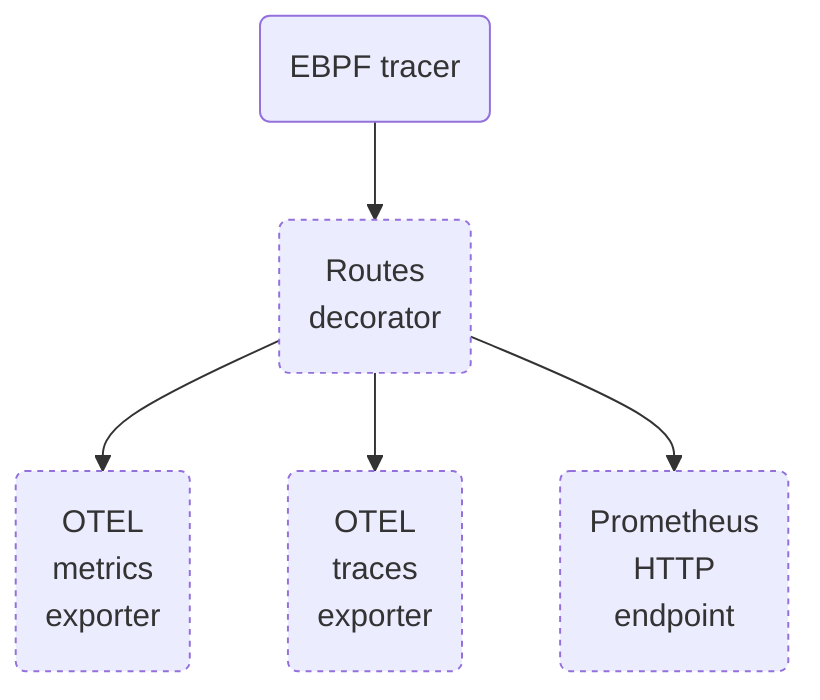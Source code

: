 flowchart TD
    EBPF(EBPF tracer) --> ROUT(Routes<br/>decorator)

    ROUT --> OTELM(OTEL<br/> metrics<br/> exporter)
    ROUT --> OTELT(OTEL<br/> traces<br/> exporter)
    ROUT --> PROM(Prometheus<br/>HTTP<br/>endpoint)
    style ROUT stroke-dasharray: 3 3;
    style OTELM stroke-dasharray: 3 3;
    style OTELT stroke-dasharray: 3 3;
    style PROM stroke-dasharray: 3 3;